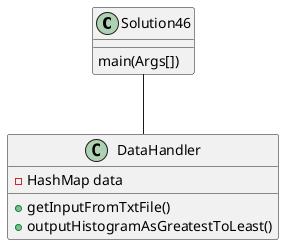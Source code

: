 @startuml
Class Solution46 {
    main(Args[])
}
Class DataHandler {
    -HashMap data

    +getInputFromTxtFile()
    +outputHistogramAsGreatestToLeast()
}
Solution46 -- DataHandler
@enduml